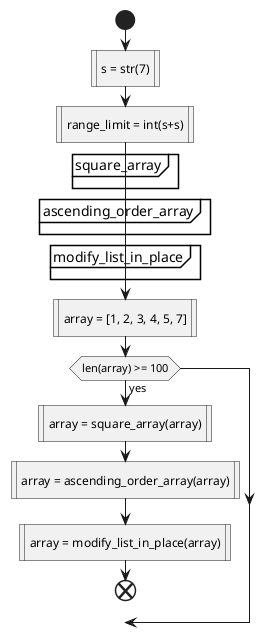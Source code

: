 @startuml reto 2
  start
    :s = str(7)|
    :range_limit = int(s+s)|

    partition square_array{
    }

    partition ascending_order_array{
    }

    partition modify_list_in_place{
    }

    :array = [1, 2, 3, 4, 5, 7]|
    if (len(array) >= 100) then (yes)
      :array = square_array(array)|
      :array = ascending_order_array(array)|
      :array = modify_list_in_place(array)|
  end
@enduml